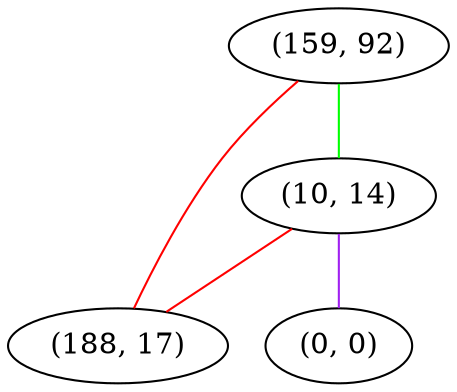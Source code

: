 graph "" {
"(159, 92)";
"(10, 14)";
"(188, 17)";
"(0, 0)";
"(159, 92)" -- "(10, 14)"  [color=green, key=0, weight=2];
"(159, 92)" -- "(188, 17)"  [color=red, key=0, weight=1];
"(10, 14)" -- "(0, 0)"  [color=purple, key=0, weight=4];
"(10, 14)" -- "(188, 17)"  [color=red, key=0, weight=1];
}
